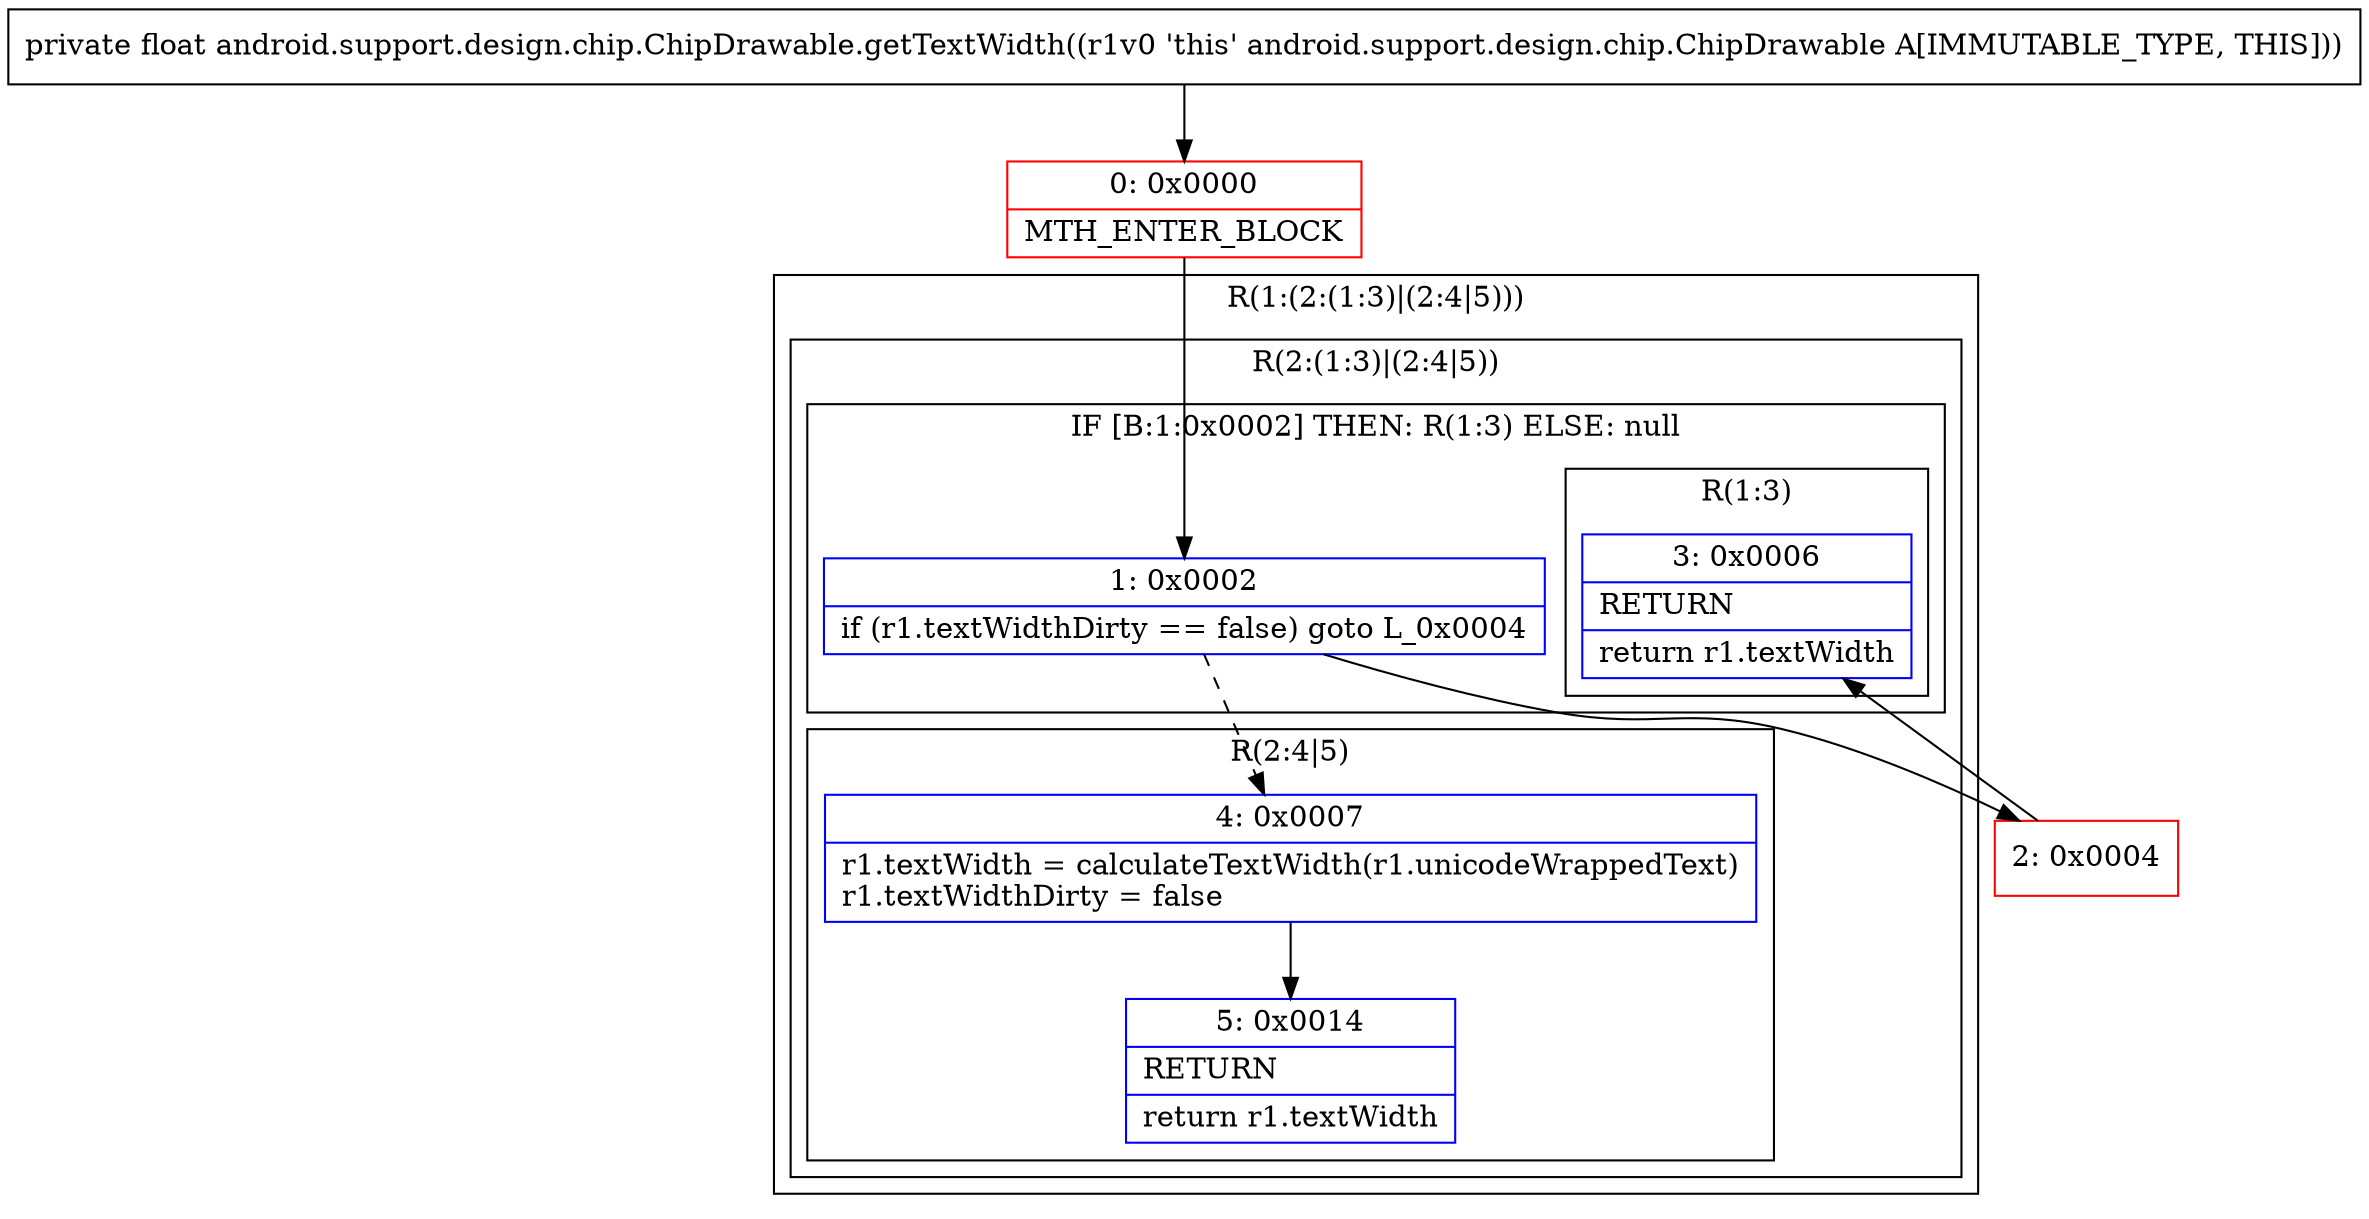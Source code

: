 digraph "CFG forandroid.support.design.chip.ChipDrawable.getTextWidth()F" {
subgraph cluster_Region_1237824402 {
label = "R(1:(2:(1:3)|(2:4|5)))";
node [shape=record,color=blue];
subgraph cluster_Region_177361075 {
label = "R(2:(1:3)|(2:4|5))";
node [shape=record,color=blue];
subgraph cluster_IfRegion_689453394 {
label = "IF [B:1:0x0002] THEN: R(1:3) ELSE: null";
node [shape=record,color=blue];
Node_1 [shape=record,label="{1\:\ 0x0002|if (r1.textWidthDirty == false) goto L_0x0004\l}"];
subgraph cluster_Region_969095020 {
label = "R(1:3)";
node [shape=record,color=blue];
Node_3 [shape=record,label="{3\:\ 0x0006|RETURN\l|return r1.textWidth\l}"];
}
}
subgraph cluster_Region_1307334885 {
label = "R(2:4|5)";
node [shape=record,color=blue];
Node_4 [shape=record,label="{4\:\ 0x0007|r1.textWidth = calculateTextWidth(r1.unicodeWrappedText)\lr1.textWidthDirty = false\l}"];
Node_5 [shape=record,label="{5\:\ 0x0014|RETURN\l|return r1.textWidth\l}"];
}
}
}
Node_0 [shape=record,color=red,label="{0\:\ 0x0000|MTH_ENTER_BLOCK\l}"];
Node_2 [shape=record,color=red,label="{2\:\ 0x0004}"];
MethodNode[shape=record,label="{private float android.support.design.chip.ChipDrawable.getTextWidth((r1v0 'this' android.support.design.chip.ChipDrawable A[IMMUTABLE_TYPE, THIS])) }"];
MethodNode -> Node_0;
Node_1 -> Node_2;
Node_1 -> Node_4[style=dashed];
Node_4 -> Node_5;
Node_0 -> Node_1;
Node_2 -> Node_3;
}

